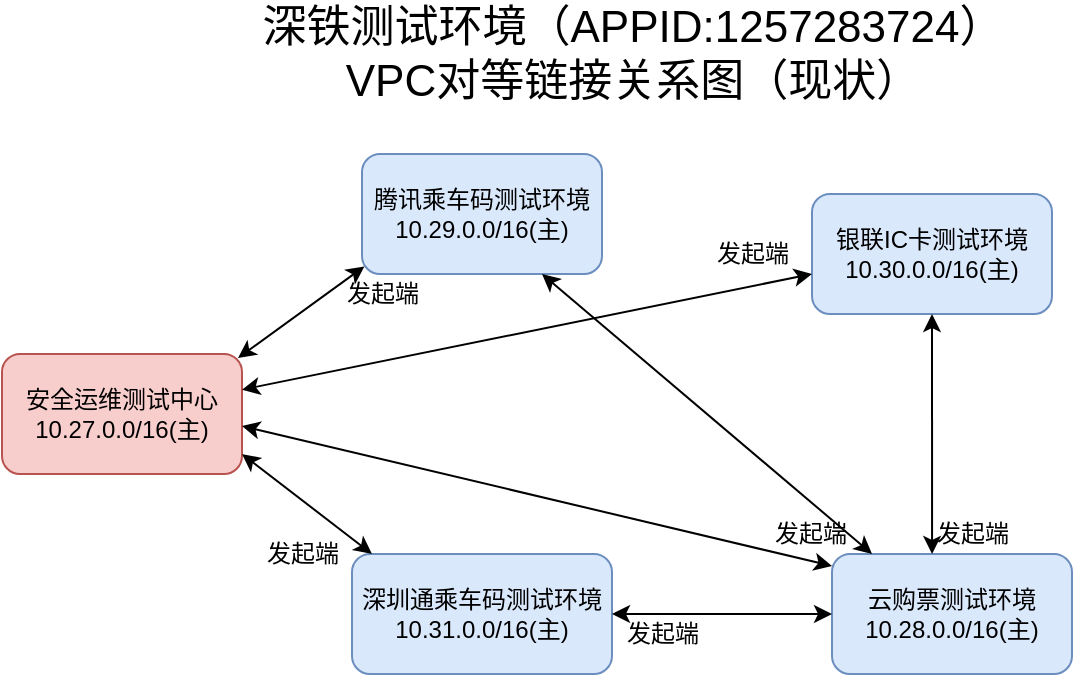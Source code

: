 <mxfile version="15.7.3" type="github">
  <diagram id="Ggjxi0L5vSjyioqAvVtX" name="Page-1">
    <mxGraphModel dx="868" dy="450" grid="1" gridSize="10" guides="1" tooltips="1" connect="1" arrows="1" fold="1" page="1" pageScale="1" pageWidth="827" pageHeight="1169" math="0" shadow="0">
      <root>
        <mxCell id="0" />
        <mxCell id="1" parent="0" />
        <mxCell id="ZajMOAxJXT_E6iLhtyOF-1" value="安全运维测试中心&lt;br&gt;10.27.0.0/16(主)" style="rounded=1;whiteSpace=wrap;html=1;fillColor=#f8cecc;strokeColor=#b85450;" vertex="1" parent="1">
          <mxGeometry x="35" y="840" width="120" height="60" as="geometry" />
        </mxCell>
        <mxCell id="ZajMOAxJXT_E6iLhtyOF-2" value="云购票测试环境&lt;br&gt;10.28.0.0/16(主)" style="rounded=1;whiteSpace=wrap;html=1;fillColor=#dae8fc;strokeColor=#6c8ebf;" vertex="1" parent="1">
          <mxGeometry x="450" y="940" width="120" height="60" as="geometry" />
        </mxCell>
        <mxCell id="ZajMOAxJXT_E6iLhtyOF-3" value="银联IC卡测试环境&lt;br&gt;10.30.0.0/16(主)" style="rounded=1;whiteSpace=wrap;html=1;fillColor=#dae8fc;strokeColor=#6c8ebf;" vertex="1" parent="1">
          <mxGeometry x="440" y="760" width="120" height="60" as="geometry" />
        </mxCell>
        <mxCell id="ZajMOAxJXT_E6iLhtyOF-4" value="腾讯乘车码测试环境&lt;br&gt;10.29.0.0/16(主)" style="rounded=1;whiteSpace=wrap;html=1;fillColor=#dae8fc;strokeColor=#6c8ebf;" vertex="1" parent="1">
          <mxGeometry x="215" y="740" width="120" height="60" as="geometry" />
        </mxCell>
        <mxCell id="ZajMOAxJXT_E6iLhtyOF-5" value="&lt;font style=&quot;font-size: 22px&quot;&gt;深铁测试环境（APPID:1257283724）&lt;br&gt;VPC对等链接关系图（现状）&lt;/font&gt;" style="text;html=1;align=center;verticalAlign=middle;resizable=0;points=[];autosize=1;strokeColor=none;fillColor=none;" vertex="1" parent="1">
          <mxGeometry x="155" y="670" width="390" height="40" as="geometry" />
        </mxCell>
        <mxCell id="ZajMOAxJXT_E6iLhtyOF-6" value="深圳通乘车码测试环境&lt;br&gt;10.31.0.0/16(主)" style="rounded=1;whiteSpace=wrap;html=1;fillColor=#dae8fc;strokeColor=#6c8ebf;" vertex="1" parent="1">
          <mxGeometry x="210" y="940" width="130" height="60" as="geometry" />
        </mxCell>
        <mxCell id="ZajMOAxJXT_E6iLhtyOF-19" value="" style="endArrow=classic;startArrow=classic;html=1;rounded=0;fontSize=12;strokeColor=default;" edge="1" parent="1">
          <mxGeometry width="50" height="50" relative="1" as="geometry">
            <mxPoint x="220" y="940" as="sourcePoint" />
            <mxPoint x="155" y="890" as="targetPoint" />
          </mxGeometry>
        </mxCell>
        <mxCell id="ZajMOAxJXT_E6iLhtyOF-20" value="" style="endArrow=classic;startArrow=classic;html=1;rounded=0;fontSize=12;strokeColor=default;entryX=0;entryY=0.5;entryDx=0;entryDy=0;" edge="1" parent="1" target="ZajMOAxJXT_E6iLhtyOF-2">
          <mxGeometry width="50" height="50" relative="1" as="geometry">
            <mxPoint x="340" y="970" as="sourcePoint" />
            <mxPoint x="390" y="920" as="targetPoint" />
          </mxGeometry>
        </mxCell>
        <mxCell id="ZajMOAxJXT_E6iLhtyOF-21" value="发起端" style="text;html=1;align=center;verticalAlign=middle;resizable=0;points=[];autosize=1;strokeColor=none;fillColor=none;fontSize=12;" vertex="1" parent="1">
          <mxGeometry x="160" y="930" width="50" height="20" as="geometry" />
        </mxCell>
        <mxCell id="ZajMOAxJXT_E6iLhtyOF-22" value="发起端" style="text;html=1;align=center;verticalAlign=middle;resizable=0;points=[];autosize=1;strokeColor=none;fillColor=none;fontSize=12;" vertex="1" parent="1">
          <mxGeometry x="340" y="970" width="50" height="20" as="geometry" />
        </mxCell>
        <mxCell id="ZajMOAxJXT_E6iLhtyOF-23" value="" style="endArrow=classic;startArrow=classic;html=1;rounded=0;fontSize=12;strokeColor=default;exitX=0.417;exitY=0;exitDx=0;exitDy=0;exitPerimeter=0;" edge="1" parent="1" source="ZajMOAxJXT_E6iLhtyOF-2">
          <mxGeometry width="50" height="50" relative="1" as="geometry">
            <mxPoint x="450" y="870" as="sourcePoint" />
            <mxPoint x="500" y="820" as="targetPoint" />
          </mxGeometry>
        </mxCell>
        <mxCell id="ZajMOAxJXT_E6iLhtyOF-24" value="" style="endArrow=classic;startArrow=classic;html=1;rounded=0;fontSize=12;strokeColor=default;entryX=1;entryY=0.5;entryDx=0;entryDy=0;" edge="1" parent="1">
          <mxGeometry width="50" height="50" relative="1" as="geometry">
            <mxPoint x="450" y="946" as="sourcePoint" />
            <mxPoint x="155" y="876" as="targetPoint" />
            <Array as="points">
              <mxPoint x="450" y="946" />
            </Array>
          </mxGeometry>
        </mxCell>
        <mxCell id="ZajMOAxJXT_E6iLhtyOF-25" value="" style="endArrow=classic;startArrow=classic;html=1;rounded=0;fontSize=12;strokeColor=default;entryX=0.01;entryY=0.937;entryDx=0;entryDy=0;entryPerimeter=0;" edge="1" parent="1" target="ZajMOAxJXT_E6iLhtyOF-4">
          <mxGeometry width="50" height="50" relative="1" as="geometry">
            <mxPoint x="153" y="842" as="sourcePoint" />
            <mxPoint x="211.92" y="798.22" as="targetPoint" />
            <Array as="points">
              <mxPoint x="153" y="842" />
            </Array>
          </mxGeometry>
        </mxCell>
        <mxCell id="ZajMOAxJXT_E6iLhtyOF-26" value="发起端" style="text;html=1;align=center;verticalAlign=middle;resizable=0;points=[];autosize=1;strokeColor=none;fillColor=none;fontSize=12;" vertex="1" parent="1">
          <mxGeometry x="495" y="920" width="50" height="20" as="geometry" />
        </mxCell>
        <mxCell id="ZajMOAxJXT_E6iLhtyOF-27" value="发起端" style="text;html=1;align=center;verticalAlign=middle;resizable=0;points=[];autosize=1;strokeColor=none;fillColor=none;fontSize=12;" vertex="1" parent="1">
          <mxGeometry x="414" y="920" width="50" height="20" as="geometry" />
        </mxCell>
        <mxCell id="ZajMOAxJXT_E6iLhtyOF-28" value="发起端" style="text;html=1;align=center;verticalAlign=middle;resizable=0;points=[];autosize=1;strokeColor=none;fillColor=none;fontSize=12;" vertex="1" parent="1">
          <mxGeometry x="200" y="800" width="50" height="20" as="geometry" />
        </mxCell>
        <mxCell id="ZajMOAxJXT_E6iLhtyOF-29" value="" style="endArrow=classic;startArrow=classic;html=1;rounded=0;fontSize=12;strokeColor=default;" edge="1" parent="1" source="ZajMOAxJXT_E6iLhtyOF-1">
          <mxGeometry width="50" height="50" relative="1" as="geometry">
            <mxPoint x="310" y="870" as="sourcePoint" />
            <mxPoint x="440" y="800" as="targetPoint" />
          </mxGeometry>
        </mxCell>
        <mxCell id="ZajMOAxJXT_E6iLhtyOF-30" value="发起端" style="text;html=1;align=center;verticalAlign=middle;resizable=0;points=[];autosize=1;strokeColor=none;fillColor=none;fontSize=12;" vertex="1" parent="1">
          <mxGeometry x="385" y="780" width="50" height="20" as="geometry" />
        </mxCell>
        <mxCell id="ZajMOAxJXT_E6iLhtyOF-31" value="" style="endArrow=classic;startArrow=classic;html=1;rounded=0;fontSize=12;strokeColor=default;entryX=0.75;entryY=1;entryDx=0;entryDy=0;exitX=0.167;exitY=0;exitDx=0;exitDy=0;exitPerimeter=0;" edge="1" parent="1" source="ZajMOAxJXT_E6iLhtyOF-2" target="ZajMOAxJXT_E6iLhtyOF-4">
          <mxGeometry width="50" height="50" relative="1" as="geometry">
            <mxPoint x="310" y="870" as="sourcePoint" />
            <mxPoint x="360" y="820" as="targetPoint" />
          </mxGeometry>
        </mxCell>
      </root>
    </mxGraphModel>
  </diagram>
</mxfile>
